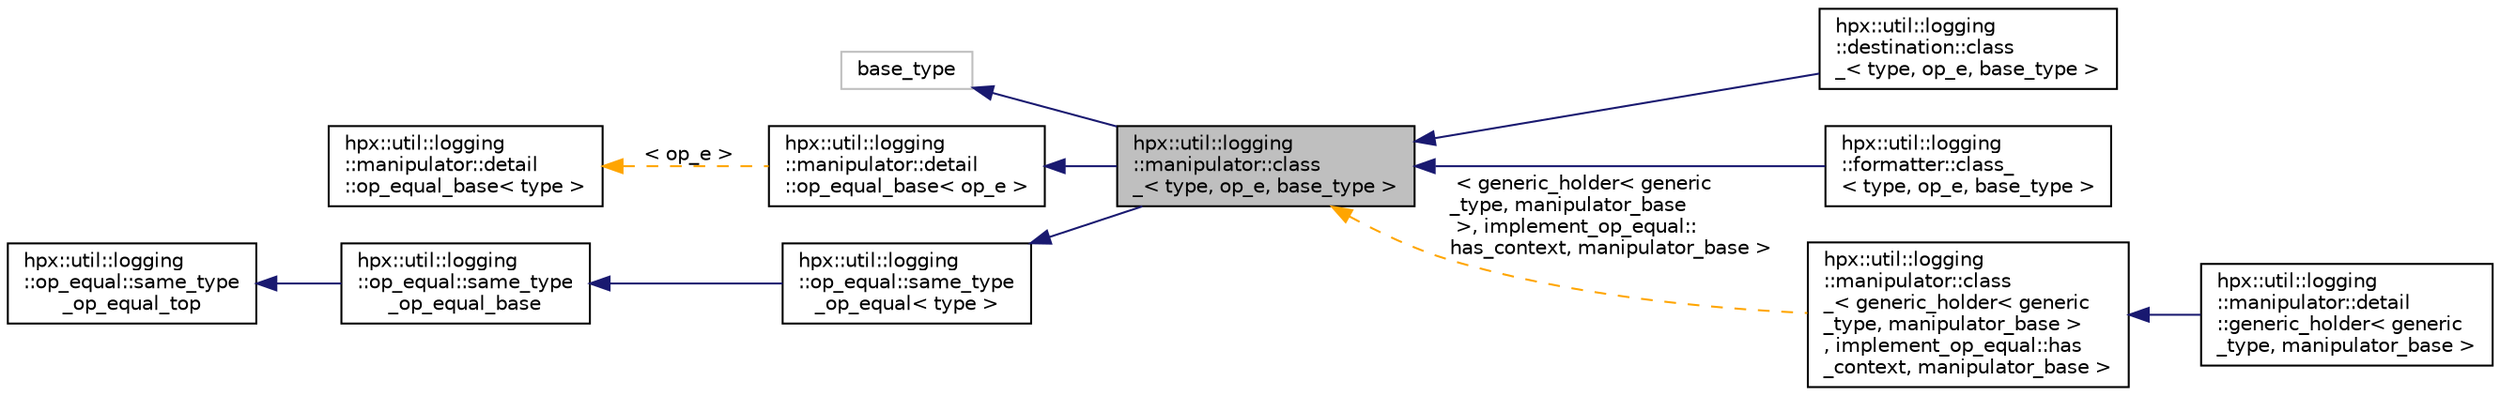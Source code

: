 digraph "hpx::util::logging::manipulator::class_&lt; type, op_e, base_type &gt;"
{
  edge [fontname="Helvetica",fontsize="10",labelfontname="Helvetica",labelfontsize="10"];
  node [fontname="Helvetica",fontsize="10",shape=record];
  rankdir="LR";
  Node0 [label="hpx::util::logging\l::manipulator::class\l_\< type, op_e, base_type \>",height=0.2,width=0.4,color="black", fillcolor="grey75", style="filled", fontcolor="black"];
  Node1 -> Node0 [dir="back",color="midnightblue",fontsize="10",style="solid",fontname="Helvetica"];
  Node1 [label="base_type",height=0.2,width=0.4,color="grey75", fillcolor="white", style="filled"];
  Node2 -> Node0 [dir="back",color="midnightblue",fontsize="10",style="solid",fontname="Helvetica"];
  Node2 [label="hpx::util::logging\l::manipulator::detail\l::op_equal_base\< op_e \>",height=0.2,width=0.4,color="black", fillcolor="white", style="filled",URL="$d3/df9/structhpx_1_1util_1_1logging_1_1manipulator_1_1detail_1_1op__equal__base.html"];
  Node3 -> Node2 [dir="back",color="orange",fontsize="10",style="dashed",label=" \< op_e \>" ,fontname="Helvetica"];
  Node3 [label="hpx::util::logging\l::manipulator::detail\l::op_equal_base\< type \>",height=0.2,width=0.4,color="black", fillcolor="white", style="filled",URL="$d3/df9/structhpx_1_1util_1_1logging_1_1manipulator_1_1detail_1_1op__equal__base.html"];
  Node4 -> Node0 [dir="back",color="midnightblue",fontsize="10",style="solid",fontname="Helvetica"];
  Node4 [label="hpx::util::logging\l::op_equal::same_type\l_op_equal\< type \>",height=0.2,width=0.4,color="black", fillcolor="white", style="filled",URL="$d5/d01/structhpx_1_1util_1_1logging_1_1op__equal_1_1same__type__op__equal.html",tooltip="Implements operator==, which compares two objects. If they have the same type, it will compare them u..."];
  Node5 -> Node4 [dir="back",color="midnightblue",fontsize="10",style="solid",fontname="Helvetica"];
  Node5 [label="hpx::util::logging\l::op_equal::same_type\l_op_equal_base",height=0.2,width=0.4,color="black", fillcolor="white", style="filled",URL="$d0/d91/structhpx_1_1util_1_1logging_1_1op__equal_1_1same__type__op__equal__base.html",tooltip="Base class when you want to implement operator== that will compare based on type and member operator=..."];
  Node6 -> Node5 [dir="back",color="midnightblue",fontsize="10",style="solid",fontname="Helvetica"];
  Node6 [label="hpx::util::logging\l::op_equal::same_type\l_op_equal_top",height=0.2,width=0.4,color="black", fillcolor="white", style="filled",URL="$d4/d6e/structhpx_1_1util_1_1logging_1_1op__equal_1_1same__type__op__equal__top.html"];
  Node0 -> Node7 [dir="back",color="midnightblue",fontsize="10",style="solid",fontname="Helvetica"];
  Node7 [label="hpx::util::logging\l::destination::class\l_\< type, op_e, base_type \>",height=0.2,width=0.4,color="black", fillcolor="white", style="filled",URL="$d3/d03/structhpx_1_1util_1_1logging_1_1destination_1_1class__.html",tooltip="Use this when implementing your own destination class. "];
  Node0 -> Node8 [dir="back",color="midnightblue",fontsize="10",style="solid",fontname="Helvetica"];
  Node8 [label="hpx::util::logging\l::formatter::class_\l\< type, op_e, base_type \>",height=0.2,width=0.4,color="black", fillcolor="white", style="filled",URL="$de/d9a/structhpx_1_1util_1_1logging_1_1formatter_1_1class__.html",tooltip="Use this when implementing your own formatter class. "];
  Node0 -> Node9 [dir="back",color="orange",fontsize="10",style="dashed",label=" \< generic_holder\< generic\l_type, manipulator_base\l \>, implement_op_equal::\lhas_context, manipulator_base \>" ,fontname="Helvetica"];
  Node9 [label="hpx::util::logging\l::manipulator::class\l_\< generic_holder\< generic\l_type, manipulator_base \>\l, implement_op_equal::has\l_context, manipulator_base \>",height=0.2,width=0.4,color="black", fillcolor="white", style="filled",URL="$d8/d06/structhpx_1_1util_1_1logging_1_1manipulator_1_1class__.html"];
  Node9 -> Node10 [dir="back",color="midnightblue",fontsize="10",style="solid",fontname="Helvetica"];
  Node10 [label="hpx::util::logging\l::manipulator::detail\l::generic_holder\< generic\l_type, manipulator_base \>",height=0.2,width=0.4,color="black", fillcolor="white", style="filled",URL="$d7/d6b/structhpx_1_1util_1_1logging_1_1manipulator_1_1detail_1_1generic__holder.html"];
}
